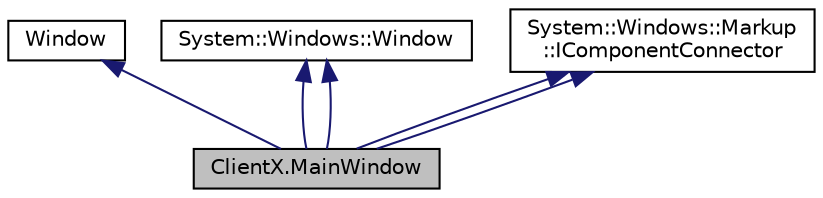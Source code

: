 digraph "ClientX.MainWindow"
{
 // INTERACTIVE_SVG=YES
 // LATEX_PDF_SIZE
  edge [fontname="Helvetica",fontsize="10",labelfontname="Helvetica",labelfontsize="10"];
  node [fontname="Helvetica",fontsize="10",shape=record];
  Node1 [label="ClientX.MainWindow",height=0.2,width=0.4,color="black", fillcolor="grey75", style="filled", fontcolor="black",tooltip="Logika interakcji dla klasy MainWindow.xaml"];
  Node2 -> Node1 [dir="back",color="midnightblue",fontsize="10",style="solid",fontname="Helvetica"];
  Node2 [label="Window",height=0.2,width=0.4,color="black", fillcolor="white", style="filled",URL="$class_system_1_1_windows_1_1_window.html",tooltip=" "];
  Node3 -> Node1 [dir="back",color="midnightblue",fontsize="10",style="solid",fontname="Helvetica"];
  Node3 [label="System::Windows::Window",height=0.2,width=0.4,color="black", fillcolor="white", style="filled",URL="$class_system_1_1_windows_1_1_window.html",tooltip=" "];
  Node4 -> Node1 [dir="back",color="midnightblue",fontsize="10",style="solid",fontname="Helvetica"];
  Node4 [label="System::Windows::Markup\l::IComponentConnector",height=0.2,width=0.4,color="black", fillcolor="white", style="filled",URL="$class_system_1_1_windows_1_1_markup_1_1_i_component_connector.html",tooltip=" "];
  Node3 -> Node1 [dir="back",color="midnightblue",fontsize="10",style="solid",fontname="Helvetica"];
  Node4 -> Node1 [dir="back",color="midnightblue",fontsize="10",style="solid",fontname="Helvetica"];
}

